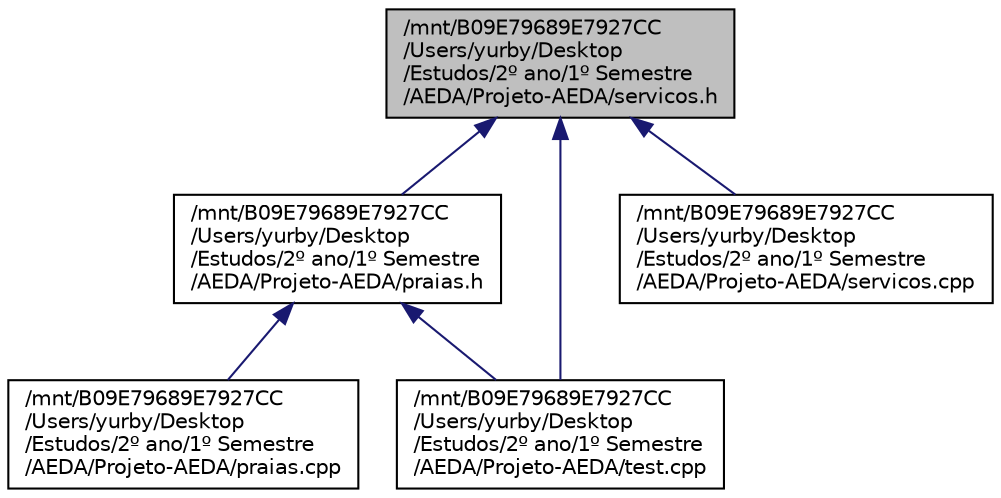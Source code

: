 digraph "/mnt/B09E79689E7927CC/Users/yurby/Desktop/Estudos/2º ano/1º Semestre/AEDA/Projeto-AEDA/servicos.h"
{
  edge [fontname="Helvetica",fontsize="10",labelfontname="Helvetica",labelfontsize="10"];
  node [fontname="Helvetica",fontsize="10",shape=record];
  Node1 [label="/mnt/B09E79689E7927CC\l/Users/yurby/Desktop\l/Estudos/2º ano/1º Semestre\l/AEDA/Projeto-AEDA/servicos.h",height=0.2,width=0.4,color="black", fillcolor="grey75", style="filled", fontcolor="black"];
  Node1 -> Node2 [dir="back",color="midnightblue",fontsize="10",style="solid"];
  Node2 [label="/mnt/B09E79689E7927CC\l/Users/yurby/Desktop\l/Estudos/2º ano/1º Semestre\l/AEDA/Projeto-AEDA/praias.h",height=0.2,width=0.4,color="black", fillcolor="white", style="filled",URL="$praias_8h.html"];
  Node2 -> Node3 [dir="back",color="midnightblue",fontsize="10",style="solid"];
  Node3 [label="/mnt/B09E79689E7927CC\l/Users/yurby/Desktop\l/Estudos/2º ano/1º Semestre\l/AEDA/Projeto-AEDA/praias.cpp",height=0.2,width=0.4,color="black", fillcolor="white", style="filled",URL="$praias_8cpp.html"];
  Node2 -> Node4 [dir="back",color="midnightblue",fontsize="10",style="solid"];
  Node4 [label="/mnt/B09E79689E7927CC\l/Users/yurby/Desktop\l/Estudos/2º ano/1º Semestre\l/AEDA/Projeto-AEDA/test.cpp",height=0.2,width=0.4,color="black", fillcolor="white", style="filled",URL="$test_8cpp.html"];
  Node1 -> Node5 [dir="back",color="midnightblue",fontsize="10",style="solid"];
  Node5 [label="/mnt/B09E79689E7927CC\l/Users/yurby/Desktop\l/Estudos/2º ano/1º Semestre\l/AEDA/Projeto-AEDA/servicos.cpp",height=0.2,width=0.4,color="black", fillcolor="white", style="filled",URL="$servicos_8cpp.html"];
  Node1 -> Node4 [dir="back",color="midnightblue",fontsize="10",style="solid"];
}
